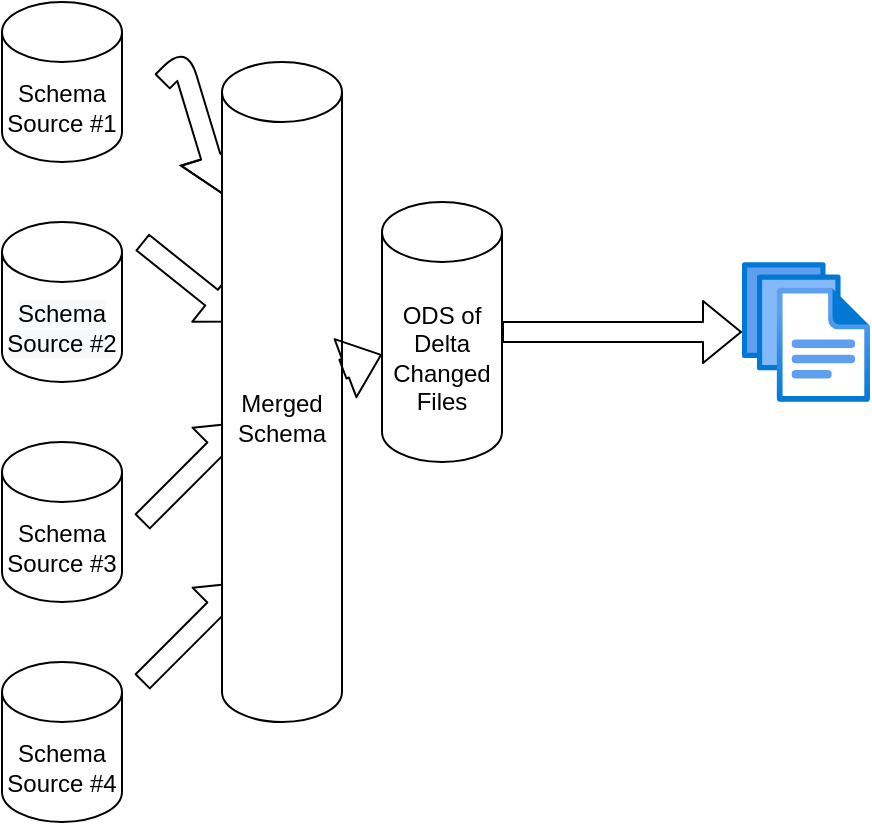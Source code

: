<mxfile version="13.8.1" type="github">
  <diagram id="JkrYJUmG6vm3ahpXbs7k" name="Page-1">
    <mxGraphModel dx="1422" dy="922" grid="1" gridSize="10" guides="1" tooltips="1" connect="1" arrows="1" fold="1" page="1" pageScale="1" pageWidth="850" pageHeight="1100" math="0" shadow="0">
      <root>
        <mxCell id="0" />
        <mxCell id="1" parent="0" />
        <mxCell id="xp0TclqI4YzUdOCX_e_2-2" value="&lt;span style=&quot;color: rgb(0 , 0 , 0) ; font-family: &amp;#34;helvetica&amp;#34; ; font-size: 12px ; font-style: normal ; font-weight: 400 ; letter-spacing: normal ; text-align: center ; text-indent: 0px ; text-transform: none ; word-spacing: 0px ; background-color: rgb(248 , 249 , 250) ; display: inline ; float: none&quot;&gt;Schema&lt;/span&gt;&lt;br style=&quot;color: rgb(0 , 0 , 0) ; font-family: &amp;#34;helvetica&amp;#34; ; font-size: 12px ; font-style: normal ; font-weight: 400 ; letter-spacing: normal ; text-align: center ; text-indent: 0px ; text-transform: none ; word-spacing: 0px ; background-color: rgb(248 , 249 , 250)&quot;&gt;&lt;span style=&quot;color: rgb(0 , 0 , 0) ; font-family: &amp;#34;helvetica&amp;#34; ; font-size: 12px ; font-style: normal ; font-weight: 400 ; letter-spacing: normal ; text-align: center ; text-indent: 0px ; text-transform: none ; word-spacing: 0px ; background-color: rgb(248 , 249 , 250) ; display: inline ; float: none&quot;&gt;Source #2&lt;/span&gt;" style="shape=cylinder3;whiteSpace=wrap;html=1;boundedLbl=1;backgroundOutline=1;size=15;" parent="1" vertex="1">
          <mxGeometry x="120" y="350" width="60" height="80" as="geometry" />
        </mxCell>
        <mxCell id="xp0TclqI4YzUdOCX_e_2-3" value="&lt;span&gt;Schema&lt;/span&gt;&lt;br&gt;&lt;span&gt;Source #3&lt;/span&gt;" style="shape=cylinder3;whiteSpace=wrap;html=1;boundedLbl=1;backgroundOutline=1;size=15;" parent="1" vertex="1">
          <mxGeometry x="120" y="460" width="60" height="80" as="geometry" />
        </mxCell>
        <mxCell id="xp0TclqI4YzUdOCX_e_2-4" value="&lt;span&gt;Schema&lt;/span&gt;&lt;br&gt;&lt;span&gt;Source #4&lt;/span&gt;" style="shape=cylinder3;whiteSpace=wrap;html=1;boundedLbl=1;backgroundOutline=1;size=15;" parent="1" vertex="1">
          <mxGeometry x="120" y="570" width="60" height="80" as="geometry" />
        </mxCell>
        <mxCell id="b3NlpEZ7QGf94pAiBEOP-1" value="Schema&lt;br&gt;Source #1" style="shape=cylinder3;whiteSpace=wrap;html=1;boundedLbl=1;backgroundOutline=1;size=15;" vertex="1" parent="1">
          <mxGeometry x="120" y="240" width="60" height="80" as="geometry" />
        </mxCell>
        <mxCell id="b3NlpEZ7QGf94pAiBEOP-2" value="" style="shape=flexArrow;endArrow=classic;html=1;" edge="1" parent="1">
          <mxGeometry width="50" height="50" relative="1" as="geometry">
            <mxPoint x="190" y="580" as="sourcePoint" />
            <mxPoint x="240" y="530" as="targetPoint" />
          </mxGeometry>
        </mxCell>
        <mxCell id="b3NlpEZ7QGf94pAiBEOP-3" value="" style="shape=flexArrow;endArrow=classic;html=1;" edge="1" parent="1">
          <mxGeometry width="50" height="50" relative="1" as="geometry">
            <mxPoint x="190" y="500" as="sourcePoint" />
            <mxPoint x="240" y="450" as="targetPoint" />
          </mxGeometry>
        </mxCell>
        <mxCell id="b3NlpEZ7QGf94pAiBEOP-4" value="" style="shape=flexArrow;endArrow=classic;html=1;" edge="1" parent="1">
          <mxGeometry width="50" height="50" relative="1" as="geometry">
            <mxPoint x="190" y="360" as="sourcePoint" />
            <mxPoint x="240" y="400" as="targetPoint" />
          </mxGeometry>
        </mxCell>
        <mxCell id="b3NlpEZ7QGf94pAiBEOP-5" value="" style="shape=flexArrow;endArrow=classic;html=1;" edge="1" parent="1" target="b3NlpEZ7QGf94pAiBEOP-6">
          <mxGeometry width="50" height="50" relative="1" as="geometry">
            <mxPoint x="200" y="280" as="sourcePoint" />
            <mxPoint x="240" y="310" as="targetPoint" />
            <Array as="points">
              <mxPoint x="210" y="270" />
            </Array>
          </mxGeometry>
        </mxCell>
        <mxCell id="b3NlpEZ7QGf94pAiBEOP-6" value="Merged Schema" style="shape=cylinder3;whiteSpace=wrap;html=1;boundedLbl=1;backgroundOutline=1;size=15;" vertex="1" parent="1">
          <mxGeometry x="230" y="270" width="60" height="330" as="geometry" />
        </mxCell>
        <mxCell id="b3NlpEZ7QGf94pAiBEOP-7" value="" style="shape=flexArrow;endArrow=classic;html=1;" edge="1" parent="1" source="b3NlpEZ7QGf94pAiBEOP-6" target="b3NlpEZ7QGf94pAiBEOP-8">
          <mxGeometry width="50" height="50" relative="1" as="geometry">
            <mxPoint x="400" y="480" as="sourcePoint" />
            <mxPoint x="340" y="430" as="targetPoint" />
          </mxGeometry>
        </mxCell>
        <mxCell id="b3NlpEZ7QGf94pAiBEOP-8" value="ODS of Delta Changed Files" style="shape=cylinder3;whiteSpace=wrap;html=1;boundedLbl=1;backgroundOutline=1;size=15;" vertex="1" parent="1">
          <mxGeometry x="310" y="340" width="60" height="130" as="geometry" />
        </mxCell>
        <mxCell id="b3NlpEZ7QGf94pAiBEOP-9" value="" style="aspect=fixed;html=1;points=[];align=center;image;fontSize=12;image=img/lib/azure2/general/Files.svg;" vertex="1" parent="1">
          <mxGeometry x="490" y="370" width="64" height="70" as="geometry" />
        </mxCell>
        <mxCell id="b3NlpEZ7QGf94pAiBEOP-10" value="" style="shape=flexArrow;endArrow=classic;html=1;exitX=1;exitY=0.5;exitDx=0;exitDy=0;exitPerimeter=0;" edge="1" parent="1" source="b3NlpEZ7QGf94pAiBEOP-8" target="b3NlpEZ7QGf94pAiBEOP-9">
          <mxGeometry width="50" height="50" relative="1" as="geometry">
            <mxPoint x="370" y="440" as="sourcePoint" />
            <mxPoint x="420" y="390" as="targetPoint" />
          </mxGeometry>
        </mxCell>
      </root>
    </mxGraphModel>
  </diagram>
</mxfile>

